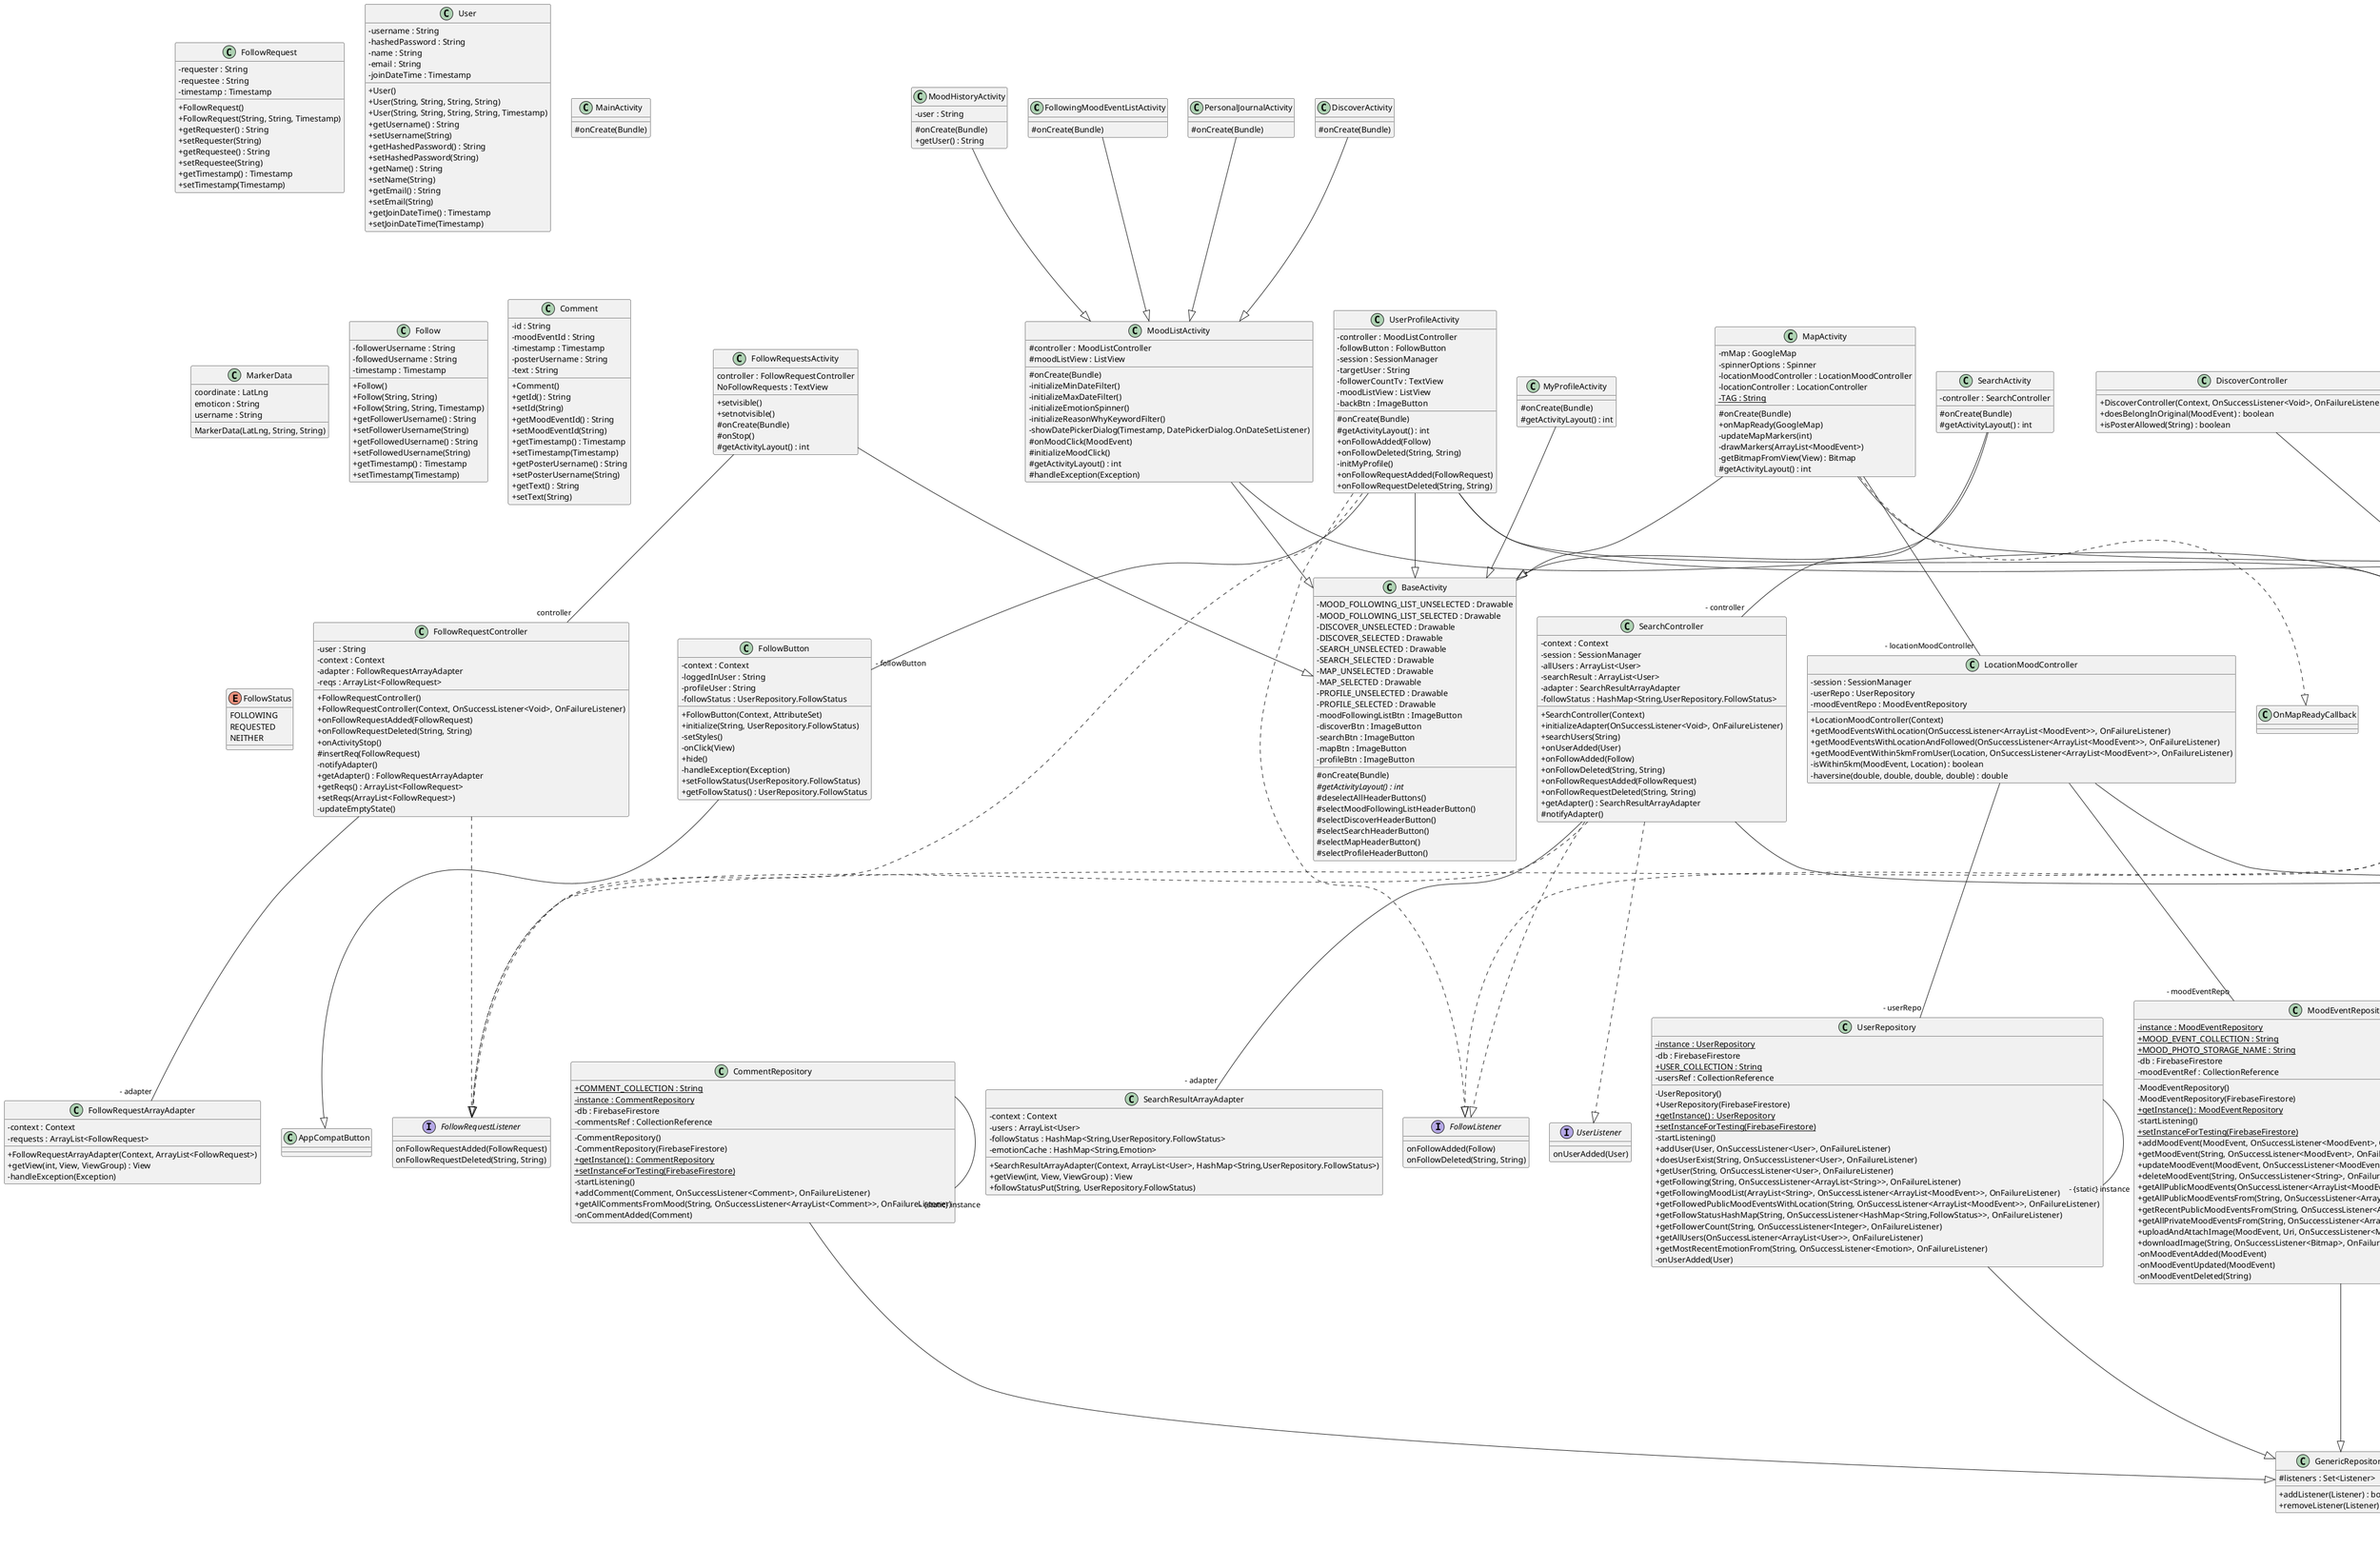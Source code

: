 @startuml
skinparam classAttributeIconSize 0
class FollowingMoodEventListActivity {
    # onCreate(Bundle)
}
FollowingMoodEventListActivity --|> MoodListActivity

class LocationController {
    - activity : Activity
    - fusedLocationProviderClient : FusedLocationProviderClient
    - permissionLauncher : ActivityResultLauncher<String>
    - locationCallback : LocationCallback
    + LocationController(Activity)
    + getCurrentLocation(LocationCallback)
    - fetchLocationInternal()
}

class UserRepository {
    - {static} instance : UserRepository
    - db : FirebaseFirestore
    + {static} USER_COLLECTION : String
    - usersRef : CollectionReference
    - UserRepository()
    + UserRepository(FirebaseFirestore)
    + {static} getInstance() : UserRepository
    + {static} setInstanceForTesting(FirebaseFirestore)
    - startListening()
    + addUser(User, OnSuccessListener<User>, OnFailureListener)
    + doesUserExist(String, OnSuccessListener<User>, OnFailureListener)
    + getUser(String, OnSuccessListener<User>, OnFailureListener)
    + getFollowing(String, OnSuccessListener<ArrayList<String>>, OnFailureListener)
    + getFollowingMoodList(ArrayList<String>, OnSuccessListener<ArrayList<MoodEvent>>, OnFailureListener)
    + getFollowedPublicMoodEventsWithLocation(String, OnSuccessListener<ArrayList<MoodEvent>>, OnFailureListener)
    + getFollowStatusHashMap(String, OnSuccessListener<HashMap<String,FollowStatus>>, OnFailureListener)
    + getFollowerCount(String, OnSuccessListener<Integer>, OnFailureListener)
    + getAllUsers(OnSuccessListener<ArrayList<User>>, OnFailureListener)
    + getMostRecentEmotionFrom(String, OnSuccessListener<Emotion>, OnFailureListener)
    - onUserAdded(User)
}
UserRepository --|> GenericRepository

class FollowRequestsActivity {
    controller : FollowRequestController
    NoFollowRequests : TextView
    + setvisible()
    + setnotvisible()
    # onCreate(Bundle)
    # onStop()
    # getActivityLayout() : int
}
FollowRequestsActivity --|> BaseActivity

class UpdateOrDeleteMoodEventController {
    - session : SessionManager
    + UpdateOrDeleteMoodEventController(Context)
    + onUpdateMoodEvent(MoodEvent, OnSuccessListener<MoodEvent>, OnFailureListener)
    + onDeleteMoodEvent(MoodEvent, OnSuccessListener<String>, OnFailureListener)
}

class MoodEventArrayAdapter {
    - isUsernameActive : boolean
    - moodEvents : ArrayList<MoodEvent>
    - context : Context
    - followStatus : HashMap<String,UserRepository.FollowStatus>
    - imageCache : LruCache<String,Bitmap>
    + MoodEventArrayAdapter(Context, ArrayList<MoodEvent>, HashMap<String,UserRepository.FollowStatus>)
    + getView(int, View, ViewGroup) : View
    + getItemViewType(int) : int
    + getViewTypeCount() : int
    - handleException(Exception)
    + followStatusPut(String, UserRepository.FollowStatus)
    + deactivateUsernames()
}

class AddMoodController {
    - loggedInUser : String
    - context : Context
    + AddMoodController()
    + AddMoodController(Context)
    + onSubmitMood(MoodEvent, Uri, OnSuccessListener<MoodEvent>, OnFailureListener)
    - getImageSize(Uri) : long
    + setLoggedInUser(String)
}

class CommentArrayAdapter {
    - context : Context
    - commentsForMoodEvent : ArrayList<Comment>
    + CommentArrayAdapter(Context, ArrayList<Comment>)
    + getView(int, View, ViewGroup) : View
}

class DiscoverController {
    + DiscoverController(Context, OnSuccessListener<Void>, OnFailureListener)
    + doesBelongInOriginal(MoodEvent) : boolean
    + isPosterAllowed(String) : boolean
}
DiscoverController --|> MoodListController

class EnhancedMoodActivity {
    - imageCache : LruCache<String,Bitmap>
    - border : LinearLayout
    - location : GeoPoint
    - backButton : ImageButton
    - commentButton : Button
    - posterUsername : TextView
    - emoticon : TextView
    - dateTime : TextView
    - controller : CommentController
    - locationTextView : TextView
    - socialSituation : TextView
    - moodText : TextView
    - editButton : ImageButton
    - sessionManager : SessionManager
    - photoImgView : ImageView
    - newComment : EditText
    - moodEventId : String
    - currentMoodEvent : MoodEvent
    # onCreate(Bundle)
    - handleException(Exception)
    # onResume()
    - setUI()
}

class BaseActivity {
    - MOOD_FOLLOWING_LIST_UNSELECTED : Drawable
    - MOOD_FOLLOWING_LIST_SELECTED : Drawable
    - DISCOVER_UNSELECTED : Drawable
    - DISCOVER_SELECTED : Drawable
    - SEARCH_UNSELECTED : Drawable
    - SEARCH_SELECTED : Drawable
    - MAP_UNSELECTED : Drawable
    - MAP_SELECTED : Drawable
    - PROFILE_UNSELECTED : Drawable
    - PROFILE_SELECTED : Drawable
    - moodFollowingListBtn : ImageButton
    - discoverBtn : ImageButton
    - searchBtn : ImageButton
    - mapBtn : ImageButton
    - profileBtn : ImageButton
    # onCreate(Bundle)
    # {abstract} getActivityLayout() : int
    # deselectAllHeaderButtons()
    # selectMoodFollowingListHeaderButton()
    # selectDiscoverHeaderButton()
    # selectSearchHeaderButton()
    # selectMapHeaderButton()
    # selectProfileHeaderButton()
}

class LoginActivity {
    - usernameEditText : EditText
    - loginController : LoginController
    # onCreate(Bundle)
    - loginUser()
}

class FollowRequestRepository {
    - {static} instance : FollowRequestRepository
    + {static} FOLLOW_REQ_COLLECTION : String
    - db : FirebaseFirestore
    - followReqsRef : CollectionReference
    - FollowRequestRepository()
    - FollowRequestRepository(FirebaseFirestore)
    + {static} getInstance() : FollowRequestRepository
    + {static} setInstanceForTesting(FirebaseFirestore)
    + addFollowRequest(FollowRequest, OnSuccessListener<FollowRequest>, OnFailureListener)
    + getFollowRequest(String, String, OnSuccessListener<FollowRequest>, OnFailureListener)
    + deleteFollowRequest(String, String, OnSuccessListener<Void>, OnFailureListener)
    + didRequest(String, String, OnSuccessListener<Boolean>, OnFailureListener)
    + acceptRequest(FollowRequest, OnSuccessListener<Follow>, OnFailureListener)
    + getAllRequestsTo(String, OnSuccessListener<ArrayList<FollowRequest>>, OnFailureListener)
    + getAllRequestsFrom(String, OnSuccessListener<ArrayList<FollowRequest>>, OnFailureListener)
    - getCompoundId(String, String) : String
    - onFollowRequestAdded(FollowRequest)
    - onFollowRequestDeleted(String, String)
}
FollowRequestRepository --|> GenericRepository

class FollowRequestController {
    - user : String
    - context : Context
    - adapter : FollowRequestArrayAdapter
    - reqs : ArrayList<FollowRequest>
    + FollowRequestController()
    + FollowRequestController(Context, OnSuccessListener<Void>, OnFailureListener)
    + onFollowRequestAdded(FollowRequest)
    + onFollowRequestDeleted(String, String)
    + onActivityStop()
    # insertReq(FollowRequest)
    - notifyAdapter()
    + getAdapter() : FollowRequestArrayAdapter
    + getReqs() : ArrayList<FollowRequest>
    + setReqs(ArrayList<FollowRequest>)
    - updateEmptyState()
}
FollowRequestController ..|> FollowRequestListener

class FollowRequest {
    - requester : String
    - requestee : String
    - timestamp : Timestamp
    + FollowRequest()
    + FollowRequest(String, String, Timestamp)
    + getRequester() : String
    + setRequester(String)
    + getRequestee() : String
    + setRequestee(String)
    + getTimestamp() : Timestamp
    + setTimestamp(Timestamp)
}

class UserProfileActivity {
    - controller : MoodListController
    - followButton : FollowButton
    - session : SessionManager
    - targetUser : String
    - followerCountTv : TextView
    - moodListView : ListView
    - backBtn : ImageButton
    # onCreate(Bundle)
    # getActivityLayout() : int
    + onFollowAdded(Follow)
    + onFollowDeleted(String, String)
    - initMyProfile()
    + onFollowRequestAdded(FollowRequest)
    + onFollowRequestDeleted(String, String)
}
UserProfileActivity ..|> FollowListener
UserProfileActivity ..|> FollowRequestListener
UserProfileActivity --|> BaseActivity

class MyProfileActivity {
    # onCreate(Bundle)
    # getActivityLayout() : int
}
MyProfileActivity --|> BaseActivity

class MoodAddActivity {
    - {static} TAG : String
    SELECT_PICTURE : int
    - addMoodController : AddMoodController
    - spinnerMood : Spinner
    - checkShareLocation : CheckBox
    - etReasonWhyText : EditText
    - datePicked : EditText
    - selectedImageUri : Uri
    - privateCheckBox : CheckBox
    - btnSubmit : Button
    - btnInsertImage : ImageButton
    - session : SessionManager
    - socialSituation : SocialSituation
    - locationController : LocationController
    # onCreate(Bundle)
    - initializeBorderColors()
    - showDatePickerDialog(EditText)
    - images()
    + onActivityResult(int, int, Intent)
    - submitMood(MoodEvent)
    - makeSocialSpinner()
}

class DiscoverActivity {
    # onCreate(Bundle)
}
DiscoverActivity --|> MoodListActivity

class FollowRepository {
    - {static} instance : FollowRepository
    + {static} FOLLOW_COLLECTION : String
    - db : FirebaseFirestore
    - followsRef : CollectionReference
    - FollowRepository()
    - FollowRepository(FirebaseFirestore)
    + {static} getInstance() : FollowRepository
    + {static} setInstanceForTesting(FirebaseFirestore)
    + addFollow(Follow, OnSuccessListener<Follow>, OnFailureListener)
    + getFollow(String, String, OnSuccessListener<Follow>, OnFailureListener)
    + deleteFollow(String, String, OnSuccessListener<Void>, OnFailureListener)
    + isFollowing(String, String, OnSuccessListener<Boolean>, OnFailureListener)
    + {static} getCompoundId(String, String) : String
    - onFollowAdded(Follow)
    - onFollowDeleted(String, String)
}
FollowRepository --|> GenericRepository

class User {
    - username : String
    - hashedPassword : String
    - name : String
    - email : String
    - joinDateTime : Timestamp
    + User()
    + User(String, String, String, String)
    + User(String, String, String, String, Timestamp)
    + getUsername() : String
    + setUsername(String)
    + getHashedPassword() : String
    + setHashedPassword(String)
    + getName() : String
    + setName(String)
    + getEmail() : String
    + setEmail(String)
    + getJoinDateTime() : Timestamp
    + setJoinDateTime(Timestamp)
}

class MoodEventListFilter {
    - minDateTime : Timestamp
    - maxDateTime : Timestamp
    - emotion : Emotion
    - reasonWhyTextKeyword : String
    - sharedLocation : boolean
    + MoodEventListFilter()
    + MoodEventListFilter(Timestamp, Timestamp, Emotion, String, boolean)
    + applyFilter(ArrayList<MoodEvent>) : ArrayList<MoodEvent>
    + wouldBeFiltered(MoodEvent) : boolean
    + getMinDateTime() : Timestamp
    + setMinDateTime(Timestamp)
    + clearMinDateTime()
    + getMaxDateTime() : Timestamp
    + setMaxDateTime(Timestamp)
    + clearMaxDateTime()
    + getEmotion() : Emotion
    + setEmotion(Emotion)
    + clearEmotion()
    + getReasonWhyTextKeyword() : String
    + setReasonWhyTextKeyword(String)
    + clearReasonWhyKeyword()
    + setSharedLocation()
    + clearSharedLocation()
}

class SearchController {
    - context : Context
    - session : SessionManager
    - allUsers : ArrayList<User>
    - searchResult : ArrayList<User>
    - adapter : SearchResultArrayAdapter
    - followStatus : HashMap<String,UserRepository.FollowStatus>
    + SearchController(Context)
    + initializeAdapter(OnSuccessListener<Void>, OnFailureListener)
    + searchUsers(String)
    + onUserAdded(User)
    + onFollowAdded(Follow)
    + onFollowDeleted(String, String)
    + onFollowRequestAdded(FollowRequest)
    + onFollowRequestDeleted(String, String)
    + getAdapter() : SearchResultArrayAdapter
    # notifyAdapter()
}
SearchController ..|> UserListener
SearchController ..|> FollowListener
SearchController ..|> FollowRequestListener

class MainActivity {
    # onCreate(Bundle)
}

class CommentController {
    - commenter : String
    - context : Context
    - commentArrayAdapter : CommentArrayAdapter
    - commentsList : ArrayList<Comment>
    - moodEventToComment : MoodEvent
    + CommentController()
    + CommentController(MoodEvent, Context, OnSuccessListener<Void>, OnFailureListener)
    + onCommentAdded(Comment)
    - notifyAdapter()
    + getAdapter() : CommentArrayAdapter
    + addComment(String)
}
CommentController ..|> CommentListener

class MoodEventRepository {
    - {static} instance : MoodEventRepository
    + {static} MOOD_EVENT_COLLECTION : String
    + {static} MOOD_PHOTO_STORAGE_NAME : String
    - db : FirebaseFirestore
    - moodEventRef : CollectionReference
    - MoodEventRepository()
    - MoodEventRepository(FirebaseFirestore)
    + {static} getInstance() : MoodEventRepository
    - startListening()
    + {static} setInstanceForTesting(FirebaseFirestore)
    + addMoodEvent(MoodEvent, OnSuccessListener<MoodEvent>, OnFailureListener)
    + getMoodEvent(String, OnSuccessListener<MoodEvent>, OnFailureListener)
    + updateMoodEvent(MoodEvent, OnSuccessListener<MoodEvent>, OnFailureListener)
    + deleteMoodEvent(String, OnSuccessListener<String>, OnFailureListener)
    + getAllPublicMoodEvents(OnSuccessListener<ArrayList<MoodEvent>>, OnFailureListener)
    + getAllPublicMoodEventsFrom(String, OnSuccessListener<ArrayList<MoodEvent>>, OnFailureListener)
    + getRecentPublicMoodEventsFrom(String, OnSuccessListener<ArrayList<MoodEvent>>, OnFailureListener)
    + getAllPrivateMoodEventsFrom(String, OnSuccessListener<ArrayList<MoodEvent>>, OnFailureListener)
    + uploadAndAttachImage(MoodEvent, Uri, OnSuccessListener<MoodEvent>, OnFailureListener)
    + downloadImage(String, OnSuccessListener<Bitmap>, OnFailureListener)
    - onMoodEventAdded(MoodEvent)
    - onMoodEventUpdated(MoodEvent)
    - onMoodEventDeleted(String)
}
MoodEventRepository --|> GenericRepository

class CommentRepository {
    + {static} COMMENT_COLLECTION : String
    - {static} instance : CommentRepository
    - db : FirebaseFirestore
    - commentsRef : CollectionReference
    - CommentRepository()
    - CommentRepository(FirebaseFirestore)
    + {static} getInstance() : CommentRepository
    + {static} setInstanceForTesting(FirebaseFirestore)
    - startListening()
    + addComment(Comment, OnSuccessListener<Comment>, OnFailureListener)
    + getAllCommentsFromMood(String, OnSuccessListener<ArrayList<Comment>>, OnFailureListener)
    - onCommentAdded(Comment)
}
CommentRepository --|> GenericRepository

class GenericTextWatcher {
    - editText : EditText
    - errorMsg : String
    - confrimEditText : EditText
    - reasonWhy : String
    + GenericTextWatcher(EditText, String)
    + GenericTextWatcher(EditText, EditText, String)
    + GenericTextWatcher(EditText, String, String)
    + beforeTextChanged(CharSequence, int, int, int)
    + onTextChanged(CharSequence, int, int, int)
    + afterTextChanged(Editable)
    + valid()
    + validateReasonWhy()
}
GenericTextWatcher ..|> TextWatcher

class MoodHistoryActivity {
    - user : String
    # onCreate(Bundle)
    + getUser() : String
}
MoodHistoryActivity --|> MoodListActivity

class MoodListActivity {
    # controller : MoodListController
    # moodListView : ListView
    # onCreate(Bundle)
    - initializeMinDateFilter()
    - initializeMaxDateFilter()
    - initializeEmotionSpinner()
    - initializeReasonWhyKeywordFilter()
    - showDatePickerDialog(Timestamp, DatePickerDialog.OnDateSetListener)
    # onMoodClick(MoodEvent)
    # initializeMoodClick()
    # getActivityLayout() : int
    # handleException(Exception)
}
MoodListActivity --|> BaseActivity

class FollowRequestArrayAdapter {
    - context : Context
    - requests : ArrayList<FollowRequest>
    + FollowRequestArrayAdapter(Context, ArrayList<FollowRequest>)
    + getView(int, View, ViewGroup) : View
    - handleException(Exception)
}

class MapActivity {
    - mMap : GoogleMap
    - spinnerOptions : Spinner
    - locationMoodController : LocationMoodController
    - locationController : LocationController
    - {static} TAG : String
    # onCreate(Bundle)
    + onMapReady(GoogleMap)
    - updateMapMarkers(int)
    - drawMarkers(ArrayList<MoodEvent>)
    - getBitmapFromView(View) : Bitmap
    # getActivityLayout() : int
}
MapActivity ..|> OnMapReadyCallback
MapActivity --|> BaseActivity

class PersonalJournalController {
    + PersonalJournalController(Context, OnSuccessListener<Void>, OnFailureListener)
    + doesBelongInOriginal(MoodEvent) : boolean
    + isPosterAllowed(String) : boolean
}
PersonalJournalController --|> MoodListController

class SignUpActivity {
    - signUpController : SignUpController
    - nameField : EditText
    - emailField : EditText
    - confirmEmailField : EditText
    - usernameField : EditText
    - passwordField : EditText
    - confirmPasswordField : EditText
    # onCreate(Bundle)
    - signUpUser()
}

class MoodEvent {
    + {static} CREATOR : Creator<MoodEvent>
    - id : String
    - creationDateTime : Timestamp
    - posterUsername : String
    - dateTime : Timestamp
    - emotion : Emotion
    - isPrivate : Boolean
    - socialSituation : SocialSituation
    - trigger : String
    - text : String
    - photoURL : String
    - location : GeoPoint
    + MoodEvent()
    + MoodEvent(String, Timestamp, String, Timestamp, Emotion)
    # MoodEvent(Parcel)
    + getId() : String
    + setId(String)
    + getCreationDateTime() : Timestamp
    + setCreationDateTime(Timestamp)
    + getDateTime() : Timestamp
    + setDateTime(Timestamp)
    + getPosterUsername() : String
    + setPosterUsername(String)
    + getEmotion() : Emotion
    + setEmotion(Emotion)
    + getSocialSituation() : SocialSituation
    + setSocialSituation(SocialSituation)
    + getText() : String
    + setText(String)
    + getPhotoURL() : String
    + setPhotoURL(String)
    + getLocation() : GeoPoint
    + setLocation(GeoPoint)
    + getIsPrivate() : Boolean
    + setIsPrivate(Boolean)
    + getStability() : int
    + describeContents() : int
    + writeToParcel(Parcel, int)
    + equals(Object) : boolean
    + hashCode() : int
    + toString() : String
}

class LoginController {
    - authManager : AuthManager
    + LoginController()
    + LoginController(Context)
    + onLoginUser(String, String, OnSuccessListener<User>, OnFailureListener)
    + setAuthManager(AuthManager)
}

class LocationMoodController {
    - session : SessionManager
    - userRepo : UserRepository
    - moodEventRepo : MoodEventRepository
    + LocationMoodController(Context)
    + getMoodEventsWithLocation(OnSuccessListener<ArrayList<MoodEvent>>, OnFailureListener)
    + getMoodEventsWithLocationAndFollowed(OnSuccessListener<ArrayList<MoodEvent>>, OnFailureListener)
    + getMoodEventWithin5kmFromUser(Location, OnSuccessListener<ArrayList<MoodEvent>>, OnFailureListener)
    - isWithin5km(MoodEvent, Location) : boolean
    - haversine(double, double, double, double) : double
}

class MarkerData {
    coordinate : LatLng
    emoticon : String
    username : String
    MarkerData(LatLng, String, String)
}

class SearchResultArrayAdapter {
    - context : Context
    - users : ArrayList<User>
    - followStatus : HashMap<String,UserRepository.FollowStatus>
    - emotionCache : HashMap<String,Emotion>
    + SearchResultArrayAdapter(Context, ArrayList<User>, HashMap<String,UserRepository.FollowStatus>)
    + getView(int, View, ViewGroup) : View
    + followStatusPut(String, UserRepository.FollowStatus)
}

class MoodListController {
    # context : Context
    # filter : MoodEventListFilter
    # originalMoodEventList : ArrayList<MoodEvent>
    # filteredMoodEventList : ArrayList<MoodEvent>
    # moodAdapter : MoodEventArrayAdapter
    # session : SessionManager
    + MoodListController(Context)
    # initializeArrayAdapter(ArrayList<MoodEvent>, HashMap<String,UserRepository.FollowStatus>)
    + {abstract} doesBelongInOriginal(MoodEvent) : boolean
    + {abstract} isPosterAllowed(String) : boolean
    + saveFilter()
    + onFollowAdded(Follow)
    + onFollowDeleted(String, String)
    + onFollowRequestAdded(FollowRequest)
    + onFollowRequestDeleted(String, String)
    # shouldUpdateOnFollowStatusUpdate(String, String) : boolean
    + onMoodEventAdded(MoodEvent)
    + onMoodEventDeleted(String)
    + onMoodEventUpdated(MoodEvent)
    # insertMoodEventSortedDateTime(ArrayList<MoodEvent>, MoodEvent)
    # notifyAdapter()
    + getFilter() : MoodEventListFilter
    + getMoodAdapter() : MoodEventArrayAdapter
    + getFilteredMoodEvent(int) : MoodEvent
}
MoodListController ..|> MoodEventListener
MoodListController ..|> FollowListener
MoodListController ..|> FollowRequestListener

class SessionManager {
    - {static} preferenceName : String
    - {static} isLoggedInKey : String
    - {static} usernameKey : String
    - prefs : SharedPreferences
    - editor : SharedPreferences.Editor
    + SessionManager(Context)
    + saveSession(String)
    + isLoggedIn() : boolean
    + getUsername() : String
    + logout()
}

class FollowingMoodListController {
    - moodCount : HashMap<String,Integer>
    + FollowingMoodListController(Context, OnSuccessListener<Void>, OnFailureListener)
    - isFollowing(String) : boolean
    - insertInMoodLists(MoodEvent) : boolean
    - removeFromMoodLists(String) : boolean
    + doesBelongInOriginal(MoodEvent) : boolean
    + isPosterAllowed(String) : boolean
    + onMoodEventAdded(MoodEvent)
    + onMoodEventUpdated(MoodEvent)
    + onMoodEventDeleted(String)
    + onFollowAdded(Follow)
    + onFollowDeleted(String, String)
}
FollowingMoodListController --|> MoodListController

class Follow {
    - followerUsername : String
    - followedUsername : String
    - timestamp : Timestamp
    + Follow()
    + Follow(String, String)
    + Follow(String, String, Timestamp)
    + getFollowerUsername() : String
    + setFollowerUsername(String)
    + getFollowedUsername() : String
    + setFollowedUsername(String)
    + getTimestamp() : Timestamp
    + setTimestamp(Timestamp)
}

class SignUpController {
    - authManager : AuthManager
    + SignUpController()
    + SignUpController(Context)
    + onSignUpUser(String, String, String, String, String, String, OnSuccessListener<User>, OnFailureListener)
}

class UpdateOrDeleteMoodEventActivity {
    - imageCache : LruCache<String,Bitmap>
    - spinnerMood : Spinner
    - spinnerSocial : Spinner
    - checkShareLocation : CheckBox
    - privateCheckbox : CheckBox
    - moodTextEditText : EditText
    - updateOrDeleteMoodEventController : UpdateOrDeleteMoodEventController
    - locationController : LocationController
    - photoImgView : ImageView
    # onCreate(Bundle)
    - onUpdateMoodEvent(MoodEvent)
    - onDeleteMoodEvent(MoodEvent)
    - handleException(Exception)
    - initializeBorderColors()
}

class AuthManager {
    - sessionManager : SessionManager
    + AuthManager(Context)
    + login(String, String, OnSuccessListener<User>, OnFailureListener)
    + signUp(String, String, String, String, OnSuccessListener<User>, OnFailureListener)
    - hashPassword(String) : String
}

class Comment {
    - id : String
    - moodEventId : String
    - timestamp : Timestamp
    - posterUsername : String
    - text : String
    + Comment()
    + getId() : String
    + setId(String)
    + getMoodEventId() : String
    + setMoodEventId(String)
    + getTimestamp() : Timestamp
    + setTimestamp(Timestamp)
    + getPosterUsername() : String
    + setPosterUsername(String)
    + getText() : String
    + setText(String)
}

class PersonalJournalActivity {
    # onCreate(Bundle)
}
PersonalJournalActivity --|> MoodListActivity

class FollowButton {
    - context : Context
    - loggedInUser : String
    - profileUser : String
    - followStatus : UserRepository.FollowStatus
    + FollowButton(Context, AttributeSet)
    + initialize(String, UserRepository.FollowStatus)
    - setStyles()
    - onClick(View)
    + hide()
    - handleException(Exception)
    + setFollowStatus(UserRepository.FollowStatus)
    + getFollowStatus() : UserRepository.FollowStatus
}
FollowButton --|> AppCompatButton

class MoodHistoryController {
    - poster : String
    + MoodHistoryController(Context, String, OnSuccessListener<Void>, OnFailureListener)
    + doesBelongInOriginal(MoodEvent) : boolean
    + isPosterAllowed(String) : boolean
}
MoodHistoryController --|> MoodListController

class GenericRepository {
    # listeners : Set<Listener>
    + addListener(Listener) : boolean
    + removeListener(Listener)
}

class SearchActivity {
    - controller : SearchController
    # onCreate(Bundle)
    # getActivityLayout() : int
}
SearchActivity --|> BaseActivity
LocationController--"- locationCallback" LocationCallback
UserRepository--"- {static} instance" UserRepository
FollowRequestsActivity--"controller" FollowRequestController
UpdateOrDeleteMoodEventController--"- session" SessionManager
EnhancedMoodActivity--"- controller" CommentController
EnhancedMoodActivity--"- sessionManager" SessionManager
EnhancedMoodActivity--"- currentMoodEvent" MoodEvent
LoginActivity--"- loginController" LoginController
FollowRequestRepository--"- {static} instance" FollowRequestRepository
FollowRequestController--"- adapter" FollowRequestArrayAdapter
UserProfileActivity--"- controller" MoodListController
UserProfileActivity--"- followButton" FollowButton
UserProfileActivity--"- session" SessionManager
MoodAddActivity--"- addMoodController" AddMoodController
MoodAddActivity--"- session" SessionManager
MoodAddActivity--"- socialSituation" SocialSituation
MoodAddActivity--"- locationController" LocationController
FollowRepository--"- {static} instance" FollowRepository
MoodEventListFilter--"- emotion" Emotion
SearchController--"- session" SessionManager
SearchController--"- adapter" SearchResultArrayAdapter
CommentController--"- commentArrayAdapter" CommentArrayAdapter
CommentController--"- moodEventToComment" MoodEvent
MoodEventRepository--"- {static} instance" MoodEventRepository
CommentRepository--"- {static} instance" CommentRepository
MoodListActivity--"# controller" MoodListController
MapActivity--"- locationMoodController" LocationMoodController
MapActivity--"- locationController" LocationController
SignUpActivity--"- signUpController" SignUpController
MoodEvent--"- emotion" Emotion
MoodEvent--"- socialSituation" SocialSituation
LoginController--"- authManager" AuthManager
LocationMoodController--"- session" SessionManager
LocationMoodController--"- userRepo" UserRepository
LocationMoodController--"- moodEventRepo" MoodEventRepository
MoodListController--"# filter" MoodEventListFilter
MoodListController--"# moodAdapter" MoodEventArrayAdapter
MoodListController--"# session" SessionManager
SignUpController--"- authManager" AuthManager
UpdateOrDeleteMoodEventActivity--"- updateOrDeleteMoodEventController" UpdateOrDeleteMoodEventController
UpdateOrDeleteMoodEventActivity--"- locationController" LocationController
AuthManager--"- sessionManager" SessionManager
SearchActivity--"- controller" SearchController

interface CommentListener {
    onCommentAdded(Comment)
}

interface MoodEventListener {
    onMoodEventAdded(MoodEvent)
    onMoodEventUpdated(MoodEvent)
    onMoodEventDeleted(String)
}

interface LocationCallback {
    onLocationRetrieved(Location)
}

interface FollowListener {
    onFollowAdded(Follow)
    onFollowDeleted(String, String)
}

interface UserListener {
    onUserAdded(User)
}

interface FollowRequestListener {
    onFollowRequestAdded(FollowRequest)
    onFollowRequestDeleted(String, String)
}

enum Emotion {
    ANGER
    CONFUSION
    DISGUST
    FEAR
    HAPPINESS
    SADNESS
    SHAME
    SURPRISE
    LAUGHTER
}

enum FollowStatus {
    FOLLOWING
    REQUESTED
    NEITHER
}

enum SocialSituation {
    ALONE
    ONE_OTHER
    TWO_OR_MORE_OTHERS
    CROWD
}
@enduml
